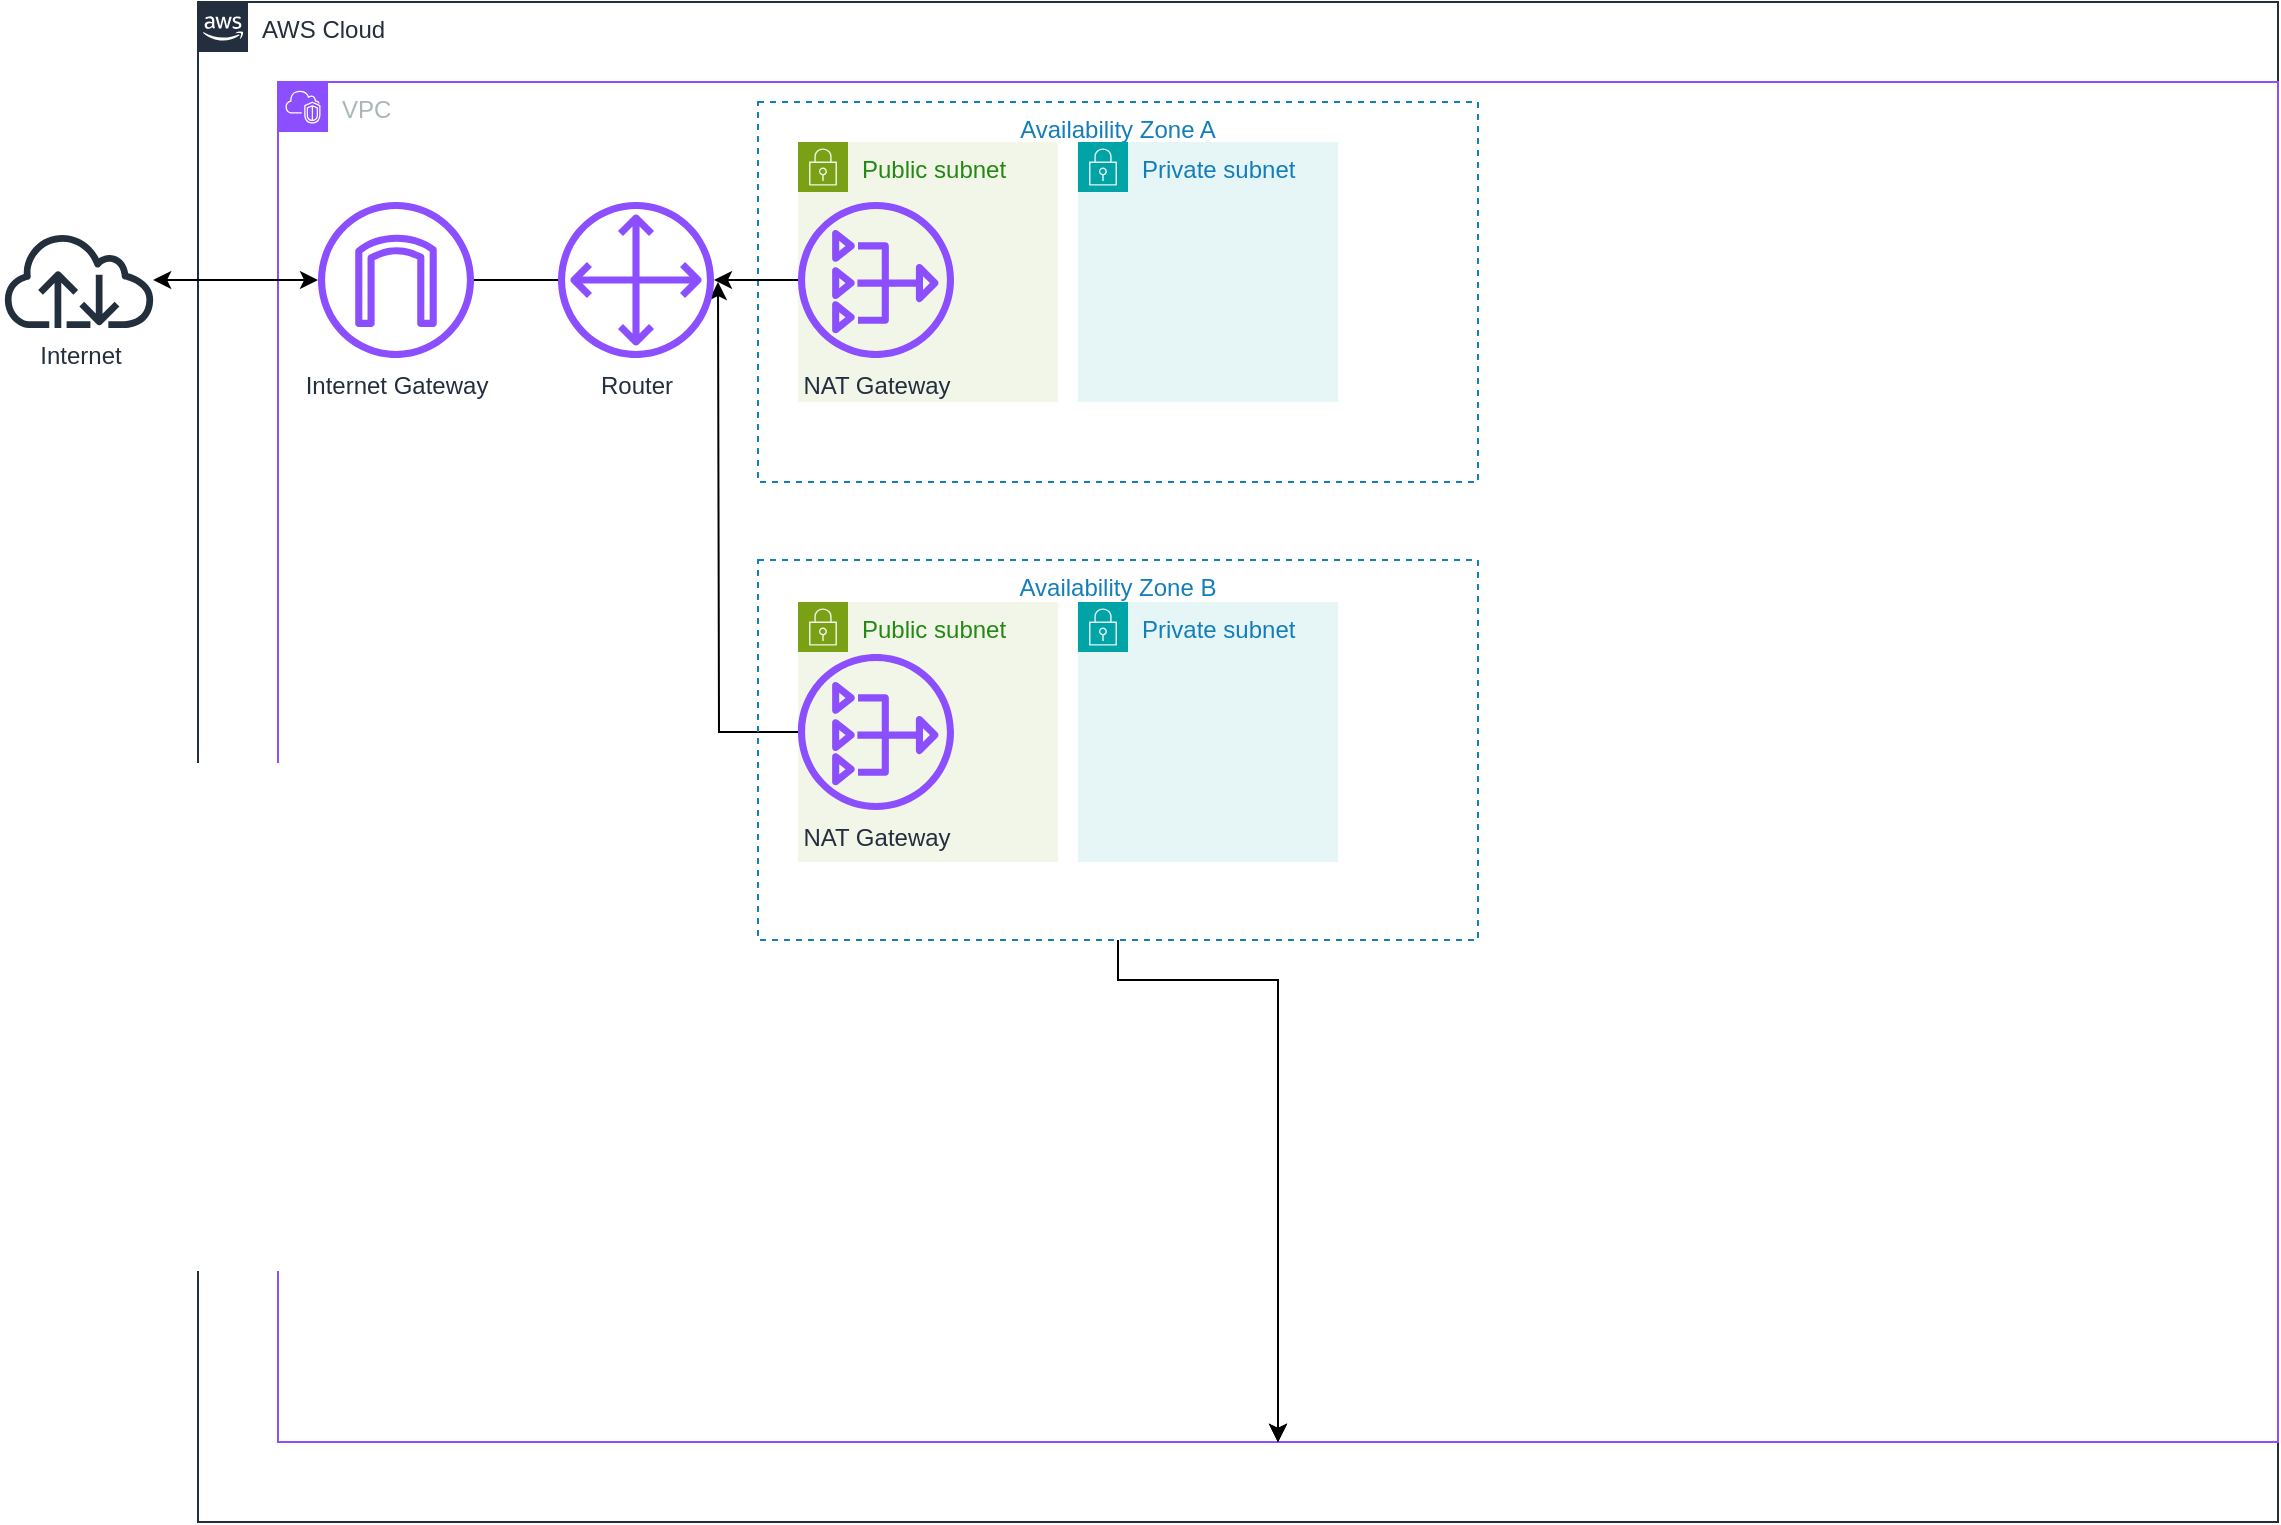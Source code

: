 <mxfile version="24.1.0" type="device">
  <diagram name="Page-1" id="LIHUs0U5QiBAvvJDqx8w">
    <mxGraphModel dx="1182" dy="486" grid="1" gridSize="10" guides="1" tooltips="1" connect="1" arrows="1" fold="1" page="1" pageScale="1" pageWidth="1169" pageHeight="827" background="#ffffff" math="0" shadow="0">
      <root>
        <mxCell id="0" />
        <mxCell id="1" parent="0" />
        <mxCell id="NsH_3jBiZtPmKXt7x4EO-2" value="AWS Cloud" style="points=[[0,0],[0.25,0],[0.5,0],[0.75,0],[1,0],[1,0.25],[1,0.5],[1,0.75],[1,1],[0.75,1],[0.5,1],[0.25,1],[0,1],[0,0.75],[0,0.5],[0,0.25]];outlineConnect=0;gradientColor=none;html=1;whiteSpace=wrap;fontSize=12;fontStyle=0;container=1;pointerEvents=0;collapsible=0;recursiveResize=0;shape=mxgraph.aws4.group;grIcon=mxgraph.aws4.group_aws_cloud_alt;strokeColor=#232F3E;fillColor=none;verticalAlign=top;align=left;spacingLeft=30;fontColor=#232F3E;dashed=0;" vertex="1" parent="1">
          <mxGeometry x="120" y="40" width="1040" height="760" as="geometry" />
        </mxCell>
        <mxCell id="NsH_3jBiZtPmKXt7x4EO-3" value="VPC" style="points=[[0,0],[0.25,0],[0.5,0],[0.75,0],[1,0],[1,0.25],[1,0.5],[1,0.75],[1,1],[0.75,1],[0.5,1],[0.25,1],[0,1],[0,0.75],[0,0.5],[0,0.25]];outlineConnect=0;gradientColor=none;html=1;whiteSpace=wrap;fontSize=12;fontStyle=0;container=1;pointerEvents=0;collapsible=0;recursiveResize=0;shape=mxgraph.aws4.group;grIcon=mxgraph.aws4.group_vpc2;strokeColor=#8C4FFF;fillColor=none;verticalAlign=top;align=left;spacingLeft=30;fontColor=#AAB7B8;dashed=0;" vertex="1" parent="NsH_3jBiZtPmKXt7x4EO-2">
          <mxGeometry x="40" y="40" width="1000" height="680" as="geometry" />
        </mxCell>
        <mxCell id="NsH_3jBiZtPmKXt7x4EO-8" value="&lt;div&gt;Availability Zone A&lt;/div&gt;" style="fillColor=none;strokeColor=#147EBA;dashed=1;verticalAlign=top;fontStyle=0;fontColor=#147EBA;whiteSpace=wrap;html=1;" vertex="1" parent="NsH_3jBiZtPmKXt7x4EO-3">
          <mxGeometry x="240" y="10" width="360" height="190" as="geometry" />
        </mxCell>
        <mxCell id="NsH_3jBiZtPmKXt7x4EO-19" style="edgeStyle=orthogonalEdgeStyle;rounded=0;orthogonalLoop=1;jettySize=auto;html=1;strokeColor=#000000;" edge="1" parent="NsH_3jBiZtPmKXt7x4EO-3" source="NsH_3jBiZtPmKXt7x4EO-17">
          <mxGeometry relative="1" as="geometry">
            <mxPoint x="220" y="100" as="targetPoint" />
          </mxGeometry>
        </mxCell>
        <mxCell id="NsH_3jBiZtPmKXt7x4EO-4" value="Internet Gateway" style="sketch=0;outlineConnect=0;fontColor=#232F3E;gradientColor=none;fillColor=#8C4FFF;strokeColor=none;dashed=0;verticalLabelPosition=bottom;verticalAlign=top;align=center;html=1;fontSize=12;fontStyle=0;aspect=fixed;pointerEvents=1;shape=mxgraph.aws4.internet_gateway;" vertex="1" parent="NsH_3jBiZtPmKXt7x4EO-3">
          <mxGeometry x="20" y="60" width="78" height="78" as="geometry" />
        </mxCell>
        <mxCell id="NsH_3jBiZtPmKXt7x4EO-23" style="edgeStyle=orthogonalEdgeStyle;rounded=0;orthogonalLoop=1;jettySize=auto;html=1;" edge="1" parent="NsH_3jBiZtPmKXt7x4EO-3" source="NsH_3jBiZtPmKXt7x4EO-9" target="NsH_3jBiZtPmKXt7x4EO-3">
          <mxGeometry relative="1" as="geometry" />
        </mxCell>
        <mxCell id="NsH_3jBiZtPmKXt7x4EO-24" style="edgeStyle=orthogonalEdgeStyle;rounded=0;orthogonalLoop=1;jettySize=auto;html=1;" edge="1" parent="NsH_3jBiZtPmKXt7x4EO-3" source="NsH_3jBiZtPmKXt7x4EO-9" target="NsH_3jBiZtPmKXt7x4EO-3">
          <mxGeometry relative="1" as="geometry" />
        </mxCell>
        <mxCell id="NsH_3jBiZtPmKXt7x4EO-25" style="edgeStyle=orthogonalEdgeStyle;rounded=0;orthogonalLoop=1;jettySize=auto;html=1;" edge="1" parent="NsH_3jBiZtPmKXt7x4EO-3" source="NsH_3jBiZtPmKXt7x4EO-9" target="NsH_3jBiZtPmKXt7x4EO-3">
          <mxGeometry relative="1" as="geometry" />
        </mxCell>
        <mxCell id="NsH_3jBiZtPmKXt7x4EO-9" value="Availability Zone B" style="fillColor=none;strokeColor=#147EBA;dashed=1;verticalAlign=top;fontStyle=0;fontColor=#147EBA;whiteSpace=wrap;html=1;" vertex="1" parent="NsH_3jBiZtPmKXt7x4EO-3">
          <mxGeometry x="240" y="239" width="360" height="190" as="geometry" />
        </mxCell>
        <mxCell id="NsH_3jBiZtPmKXt7x4EO-16" style="edgeStyle=orthogonalEdgeStyle;rounded=0;orthogonalLoop=1;jettySize=auto;html=1;strokeColor=#000000;endArrow=none;endFill=0;" edge="1" parent="NsH_3jBiZtPmKXt7x4EO-3" source="NsH_3jBiZtPmKXt7x4EO-14" target="NsH_3jBiZtPmKXt7x4EO-4">
          <mxGeometry relative="1" as="geometry" />
        </mxCell>
        <mxCell id="NsH_3jBiZtPmKXt7x4EO-14" value="Router" style="sketch=0;outlineConnect=0;fontColor=#232F3E;gradientColor=none;fillColor=#8C4FFF;strokeColor=none;dashed=0;verticalLabelPosition=bottom;verticalAlign=top;align=center;html=1;fontSize=12;fontStyle=0;aspect=fixed;pointerEvents=1;shape=mxgraph.aws4.customer_gateway;" vertex="1" parent="NsH_3jBiZtPmKXt7x4EO-3">
          <mxGeometry x="140" y="60" width="78" height="78" as="geometry" />
        </mxCell>
        <mxCell id="NsH_3jBiZtPmKXt7x4EO-20" style="edgeStyle=orthogonalEdgeStyle;rounded=0;orthogonalLoop=1;jettySize=auto;html=1;strokeColor=#000000;" edge="1" parent="NsH_3jBiZtPmKXt7x4EO-3" source="NsH_3jBiZtPmKXt7x4EO-15" target="NsH_3jBiZtPmKXt7x4EO-14">
          <mxGeometry relative="1" as="geometry" />
        </mxCell>
        <mxCell id="NsH_3jBiZtPmKXt7x4EO-21" value="Public subnet" style="points=[[0,0],[0.25,0],[0.5,0],[0.75,0],[1,0],[1,0.25],[1,0.5],[1,0.75],[1,1],[0.75,1],[0.5,1],[0.25,1],[0,1],[0,0.75],[0,0.5],[0,0.25]];outlineConnect=0;gradientColor=none;html=1;whiteSpace=wrap;fontSize=12;fontStyle=0;container=1;pointerEvents=0;collapsible=0;recursiveResize=0;shape=mxgraph.aws4.group;grIcon=mxgraph.aws4.group_security_group;grStroke=0;strokeColor=#7AA116;fillColor=#F2F6E8;verticalAlign=top;align=left;spacingLeft=30;fontColor=#248814;dashed=0;" vertex="1" parent="NsH_3jBiZtPmKXt7x4EO-3">
          <mxGeometry x="260" y="30" width="130" height="130" as="geometry" />
        </mxCell>
        <mxCell id="NsH_3jBiZtPmKXt7x4EO-15" value="NAT Gateway" style="sketch=0;outlineConnect=0;fontColor=#232F3E;gradientColor=none;fillColor=#8C4FFF;strokeColor=none;dashed=0;verticalLabelPosition=bottom;verticalAlign=top;align=center;html=1;fontSize=12;fontStyle=0;aspect=fixed;pointerEvents=1;shape=mxgraph.aws4.nat_gateway;" vertex="1" parent="NsH_3jBiZtPmKXt7x4EO-3">
          <mxGeometry x="260" y="60" width="78" height="78" as="geometry" />
        </mxCell>
        <mxCell id="NsH_3jBiZtPmKXt7x4EO-22" value="Public subnet" style="points=[[0,0],[0.25,0],[0.5,0],[0.75,0],[1,0],[1,0.25],[1,0.5],[1,0.75],[1,1],[0.75,1],[0.5,1],[0.25,1],[0,1],[0,0.75],[0,0.5],[0,0.25]];outlineConnect=0;gradientColor=none;html=1;whiteSpace=wrap;fontSize=12;fontStyle=0;container=1;pointerEvents=0;collapsible=0;recursiveResize=0;shape=mxgraph.aws4.group;grIcon=mxgraph.aws4.group_security_group;grStroke=0;strokeColor=#7AA116;fillColor=#F2F6E8;verticalAlign=top;align=left;spacingLeft=30;fontColor=#248814;dashed=0;" vertex="1" parent="NsH_3jBiZtPmKXt7x4EO-3">
          <mxGeometry x="260" y="260" width="130" height="130" as="geometry" />
        </mxCell>
        <mxCell id="NsH_3jBiZtPmKXt7x4EO-17" value="NAT Gateway" style="sketch=0;outlineConnect=0;fontColor=#232F3E;gradientColor=none;fillColor=#8C4FFF;strokeColor=none;dashed=0;verticalLabelPosition=bottom;verticalAlign=top;align=center;html=1;fontSize=12;fontStyle=0;aspect=fixed;pointerEvents=1;shape=mxgraph.aws4.nat_gateway;" vertex="1" parent="NsH_3jBiZtPmKXt7x4EO-3">
          <mxGeometry x="260" y="286" width="78" height="78" as="geometry" />
        </mxCell>
        <mxCell id="NsH_3jBiZtPmKXt7x4EO-26" value="Private subnet" style="points=[[0,0],[0.25,0],[0.5,0],[0.75,0],[1,0],[1,0.25],[1,0.5],[1,0.75],[1,1],[0.75,1],[0.5,1],[0.25,1],[0,1],[0,0.75],[0,0.5],[0,0.25]];outlineConnect=0;gradientColor=none;html=1;whiteSpace=wrap;fontSize=12;fontStyle=0;container=1;pointerEvents=0;collapsible=0;recursiveResize=0;shape=mxgraph.aws4.group;grIcon=mxgraph.aws4.group_security_group;grStroke=0;strokeColor=#00A4A6;fillColor=#E6F6F7;verticalAlign=top;align=left;spacingLeft=30;fontColor=#147EBA;dashed=0;" vertex="1" parent="NsH_3jBiZtPmKXt7x4EO-3">
          <mxGeometry x="400" y="30" width="130" height="130" as="geometry" />
        </mxCell>
        <mxCell id="NsH_3jBiZtPmKXt7x4EO-27" value="Private subnet" style="points=[[0,0],[0.25,0],[0.5,0],[0.75,0],[1,0],[1,0.25],[1,0.5],[1,0.75],[1,1],[0.75,1],[0.5,1],[0.25,1],[0,1],[0,0.75],[0,0.5],[0,0.25]];outlineConnect=0;gradientColor=none;html=1;whiteSpace=wrap;fontSize=12;fontStyle=0;container=1;pointerEvents=0;collapsible=0;recursiveResize=0;shape=mxgraph.aws4.group;grIcon=mxgraph.aws4.group_security_group;grStroke=0;strokeColor=#00A4A6;fillColor=#E6F6F7;verticalAlign=top;align=left;spacingLeft=30;fontColor=#147EBA;dashed=0;" vertex="1" parent="NsH_3jBiZtPmKXt7x4EO-3">
          <mxGeometry x="400" y="260" width="130" height="130" as="geometry" />
        </mxCell>
        <mxCell id="NsH_3jBiZtPmKXt7x4EO-11" style="edgeStyle=orthogonalEdgeStyle;rounded=0;orthogonalLoop=1;jettySize=auto;html=1;strokeColor=#000000;startArrow=classic;startFill=1;" edge="1" parent="1" source="NsH_3jBiZtPmKXt7x4EO-10" target="NsH_3jBiZtPmKXt7x4EO-4">
          <mxGeometry relative="1" as="geometry" />
        </mxCell>
        <mxCell id="NsH_3jBiZtPmKXt7x4EO-10" value="Internet" style="sketch=0;outlineConnect=0;fontColor=#232F3E;gradientColor=none;fillColor=#232F3D;strokeColor=none;dashed=0;verticalLabelPosition=bottom;verticalAlign=top;align=center;html=1;fontSize=12;fontStyle=0;aspect=fixed;pointerEvents=1;shape=mxgraph.aws4.internet;" vertex="1" parent="1">
          <mxGeometry x="21.5" y="155" width="78" height="48" as="geometry" />
        </mxCell>
      </root>
    </mxGraphModel>
  </diagram>
</mxfile>
